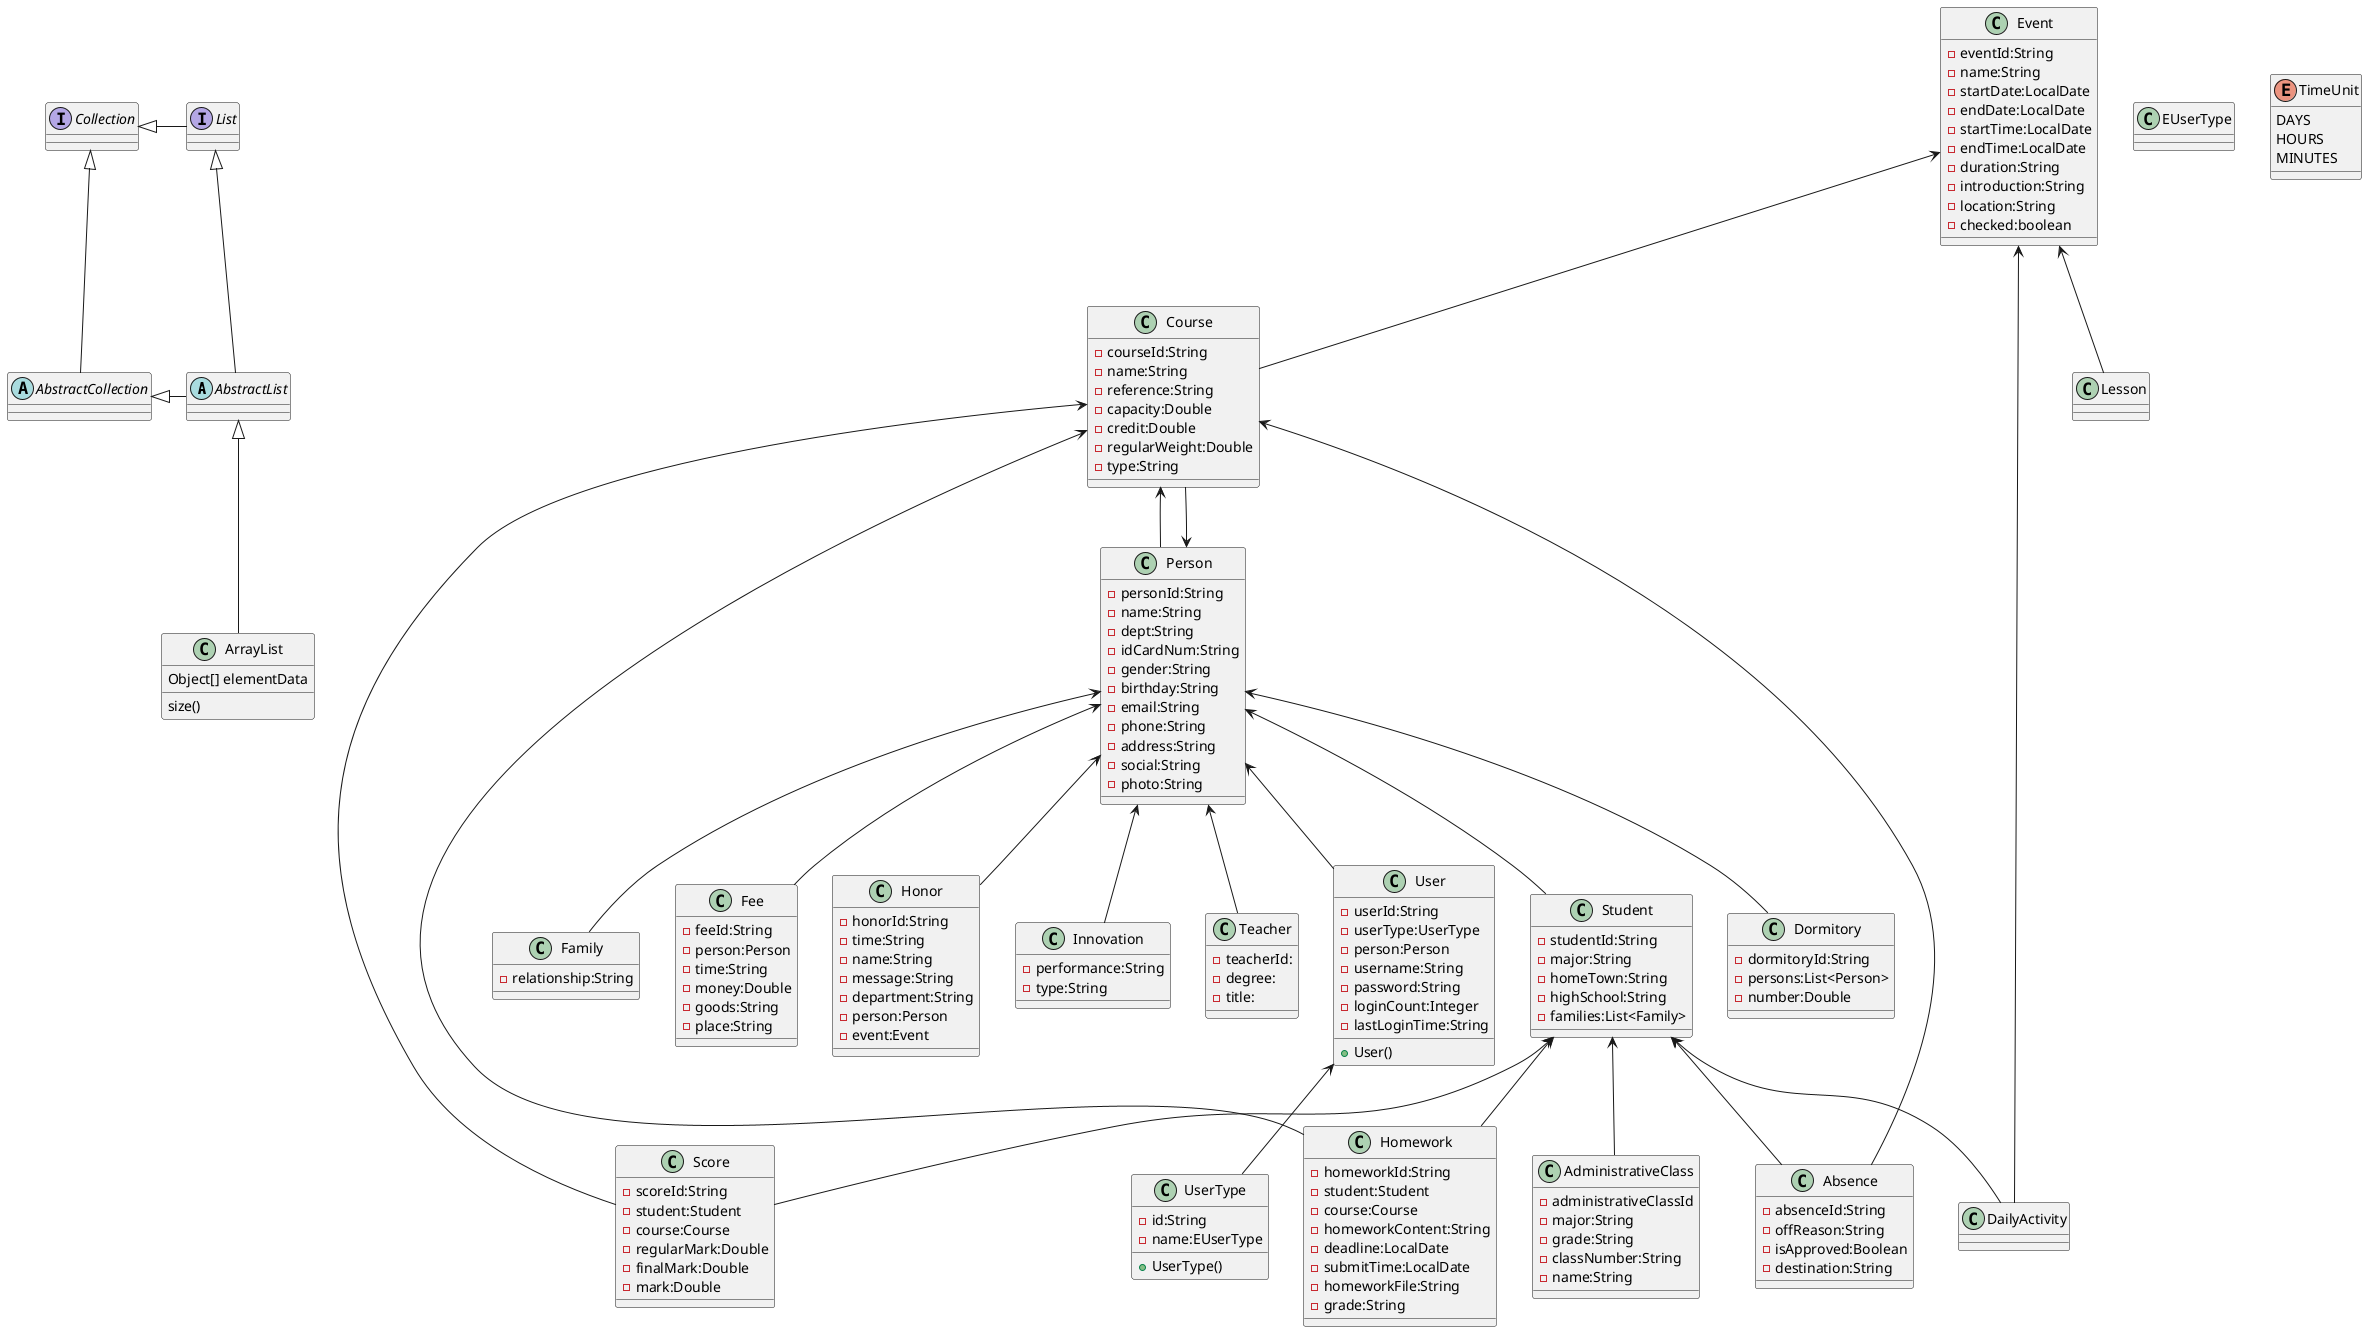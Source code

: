 @startuml
'https://plantuml.com/class-diagram

abstract class AbstractList
abstract AbstractCollection
interface List
interface Collection
class Absence{
-absenceId:String
-offReason:String
-isApproved:Boolean
-destination:String
}
class AdministrativeClass{
-administrativeClassId
-major:String
-grade:String
-classNumber:String
-name:String
}
class Course{
-courseId:String
-name:String
-reference:String
-capacity:Double
-credit:Double
-regularWeight:Double
-type:String
}
class DailyActivity{

}
class Dormitory{
-dormitoryId:String
-persons:List<Person>
-number:Double

}
class EUserType{

}
class Event{
-eventId:String
-name:String
-startDate:LocalDate
-endDate:LocalDate
-startTime:LocalDate
-endTime:LocalDate
-duration:String
-introduction:String
-location:String
-checked:boolean
}
class Family{
-relationship:String


}
class Fee{
-feeId:String
-person:Person
-time:String
-money:Double
-goods:String
-place:String
}
class Homework{
-homeworkId:String
-student:Student
-course:Course
-homeworkContent:String
-deadline:LocalDate
-submitTime:LocalDate
-homeworkFile:String
-grade:String

}
class Honor{
-honorId:String
-time:String
-name:String
-message:String
-department:String
-person:Person
-event:Event
}
class Innovation{
-performance:String
-type:String


}
class Lesson{





}
class Person{
-personId:String
-name:String
-dept:String
-idCardNum:String
-gender:String
-birthday:String
-email:String
-phone:String
-address:String
-social:String
-photo:String

}
class Score{
-scoreId:String
-student:Student
-course:Course
-regularMark:Double
-finalMark:Double
-mark:Double
}
class Student{
-studentId:String
-major:String
-homeTown:String
-highSchool:String
-families:List<Family>


}
class Teacher{
-teacherId:
-degree:
-title:


}
class UserType{
-id:String
-name:EUserType
+UserType()

}
class User{
-userId:String
-userType:UserType
-person:Person
-username:String
-password:String
-loginCount:Integer
-lastLoginTime:String
+User()

}
Event <-- Course
Event <-- DailyActivity
Event <-- Lesson

Course <-- Person
Course <-- Score
Course <-- Homework
Course <-- Absence

Person <-- Course
Person <-- Student
Person <-- Teacher
Person <-- Fee
Person <-- Dormitory
Person <-- Honor
Person <-- Family
Person <-- Innovation
Person <-- User

User <-- UserType

Student <-- DailyActivity
Student <-- Score
Student <-- Homework
Student <-- Absence
Student <-- AdministrativeClass



List <|-- AbstractList
Collection <|-- AbstractCollection

Collection <|- List
AbstractCollection <|- AbstractList
AbstractList <|-- ArrayList

class ArrayList {
Object[] elementData
size()
}

enum TimeUnit {
DAYS
HOURS
MINUTES
}

@enduml